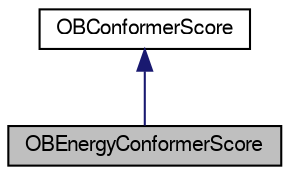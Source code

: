 digraph G
{
  edge [fontname="FreeSans",fontsize="10",labelfontname="FreeSans",labelfontsize="10"];
  node [fontname="FreeSans",fontsize="10",shape=record];
  Node1 [label="OBEnergyConformerScore",height=0.2,width=0.4,color="black", fillcolor="grey75", style="filled" fontcolor="black"];
  Node2 -> Node1 [dir=back,color="midnightblue",fontsize="10",style="solid",fontname="FreeSans"];
  Node2 [label="OBConformerScore",height=0.2,width=0.4,color="black", fillcolor="white", style="filled",URL="$classOpenBabel_1_1OBConformerScore.shtml",tooltip="Interface used by OBConformerSearch for scoring conformers."];
}
